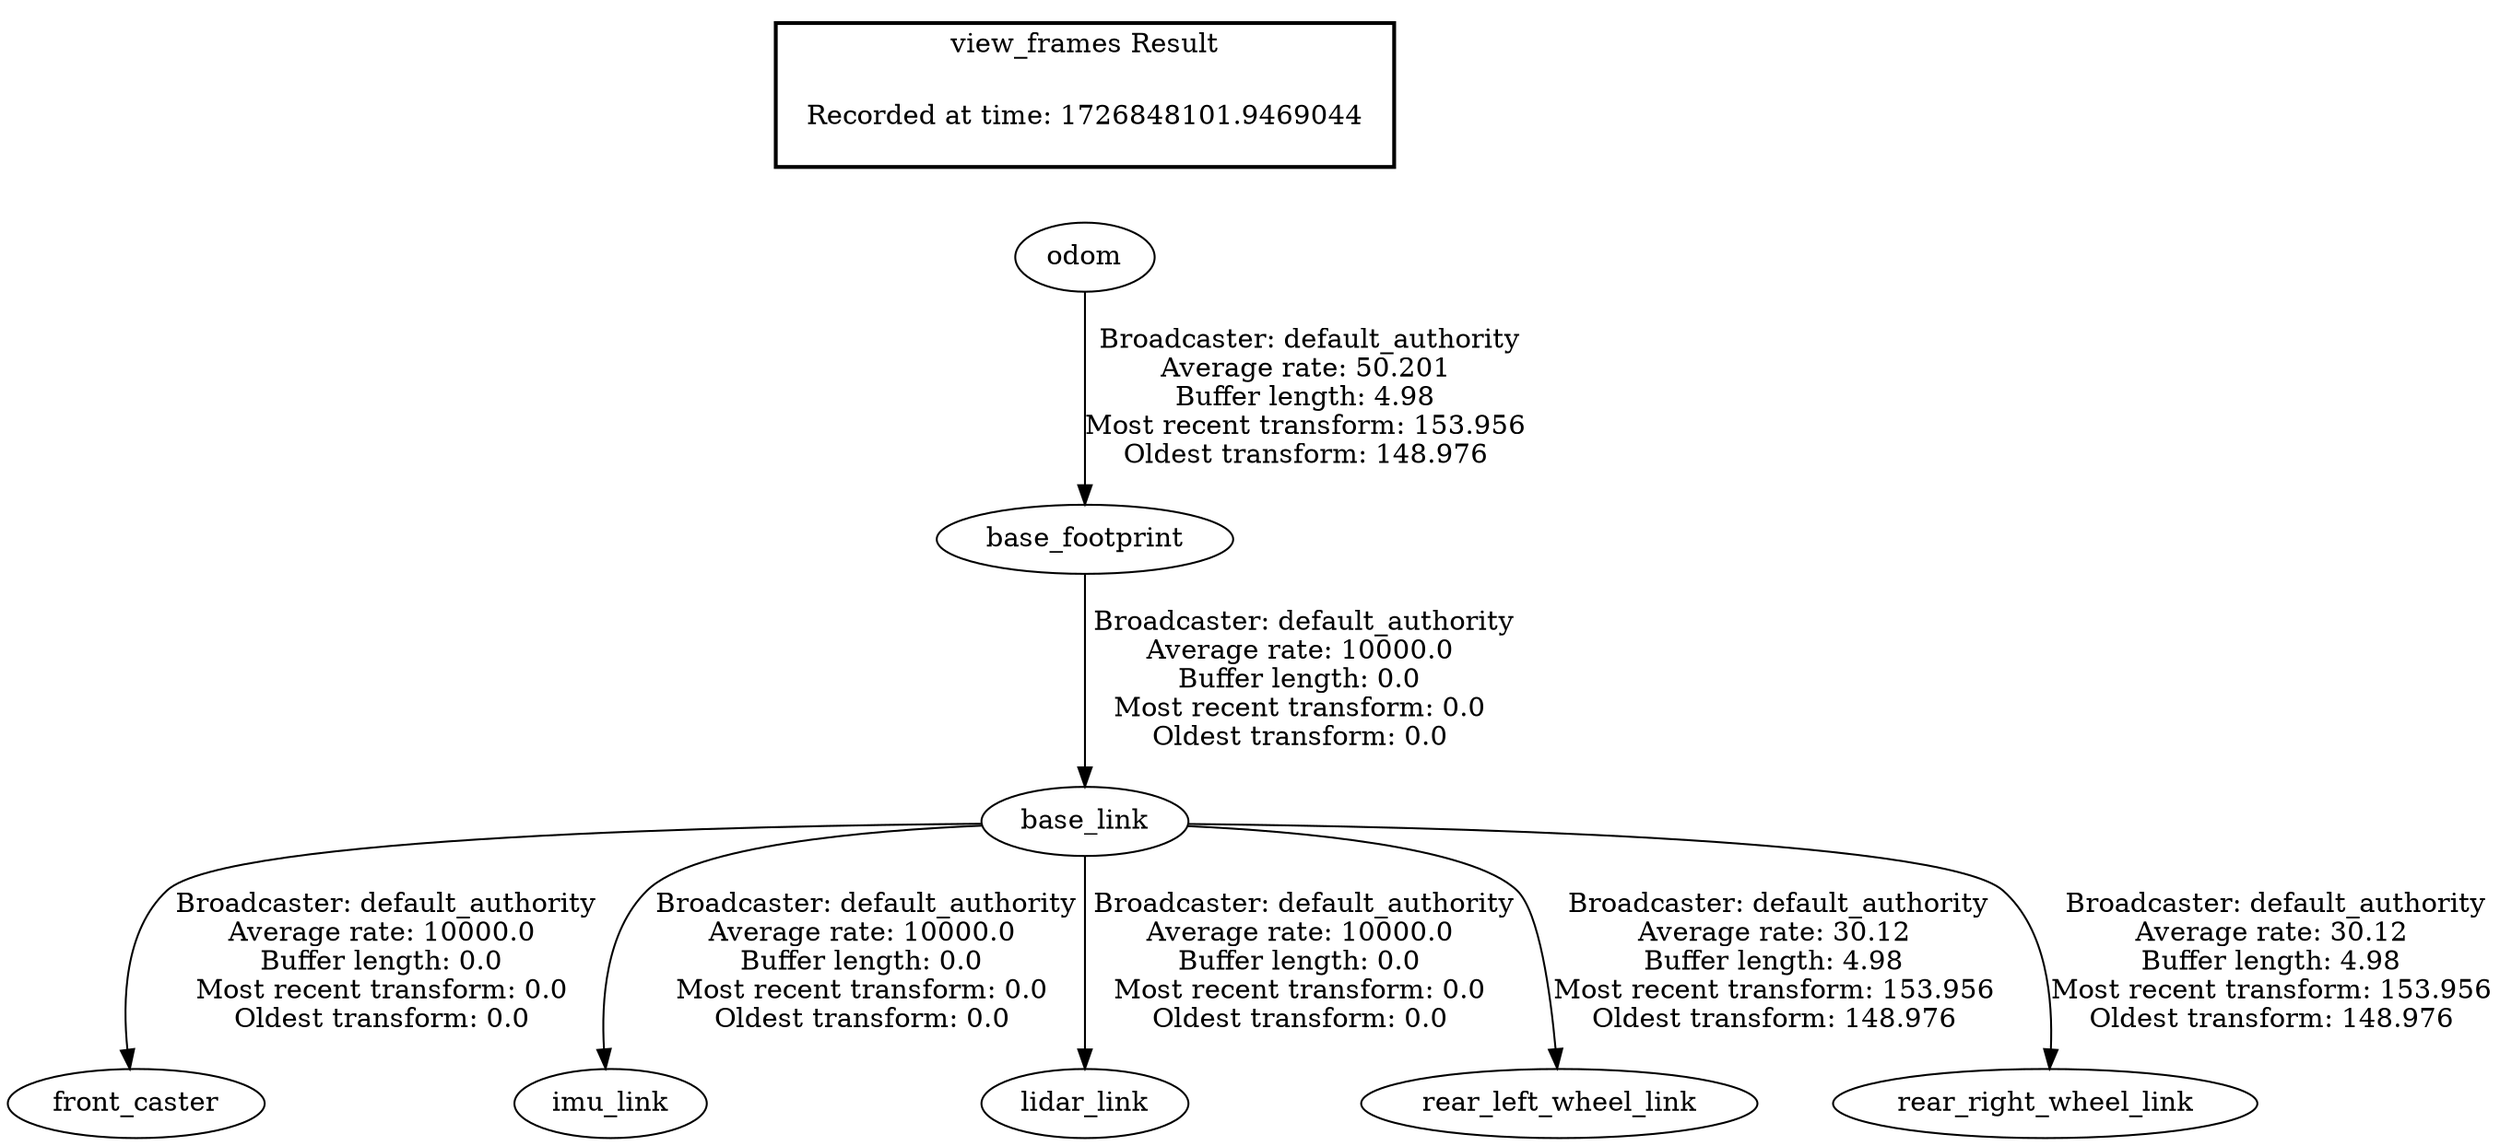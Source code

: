 digraph G {
"odom" -> "base_footprint"[label=" Broadcaster: default_authority\nAverage rate: 50.201\nBuffer length: 4.98\nMost recent transform: 153.956\nOldest transform: 148.976\n"];
"base_footprint" -> "base_link"[label=" Broadcaster: default_authority\nAverage rate: 10000.0\nBuffer length: 0.0\nMost recent transform: 0.0\nOldest transform: 0.0\n"];
"base_link" -> "front_caster"[label=" Broadcaster: default_authority\nAverage rate: 10000.0\nBuffer length: 0.0\nMost recent transform: 0.0\nOldest transform: 0.0\n"];
"base_link" -> "imu_link"[label=" Broadcaster: default_authority\nAverage rate: 10000.0\nBuffer length: 0.0\nMost recent transform: 0.0\nOldest transform: 0.0\n"];
"base_link" -> "lidar_link"[label=" Broadcaster: default_authority\nAverage rate: 10000.0\nBuffer length: 0.0\nMost recent transform: 0.0\nOldest transform: 0.0\n"];
"base_link" -> "rear_left_wheel_link"[label=" Broadcaster: default_authority\nAverage rate: 30.12\nBuffer length: 4.98\nMost recent transform: 153.956\nOldest transform: 148.976\n"];
"base_link" -> "rear_right_wheel_link"[label=" Broadcaster: default_authority\nAverage rate: 30.12\nBuffer length: 4.98\nMost recent transform: 153.956\nOldest transform: 148.976\n"];
edge [style=invis];
 subgraph cluster_legend { style=bold; color=black; label ="view_frames Result";
"Recorded at time: 1726848101.9469044"[ shape=plaintext ] ;
}->"odom";
}